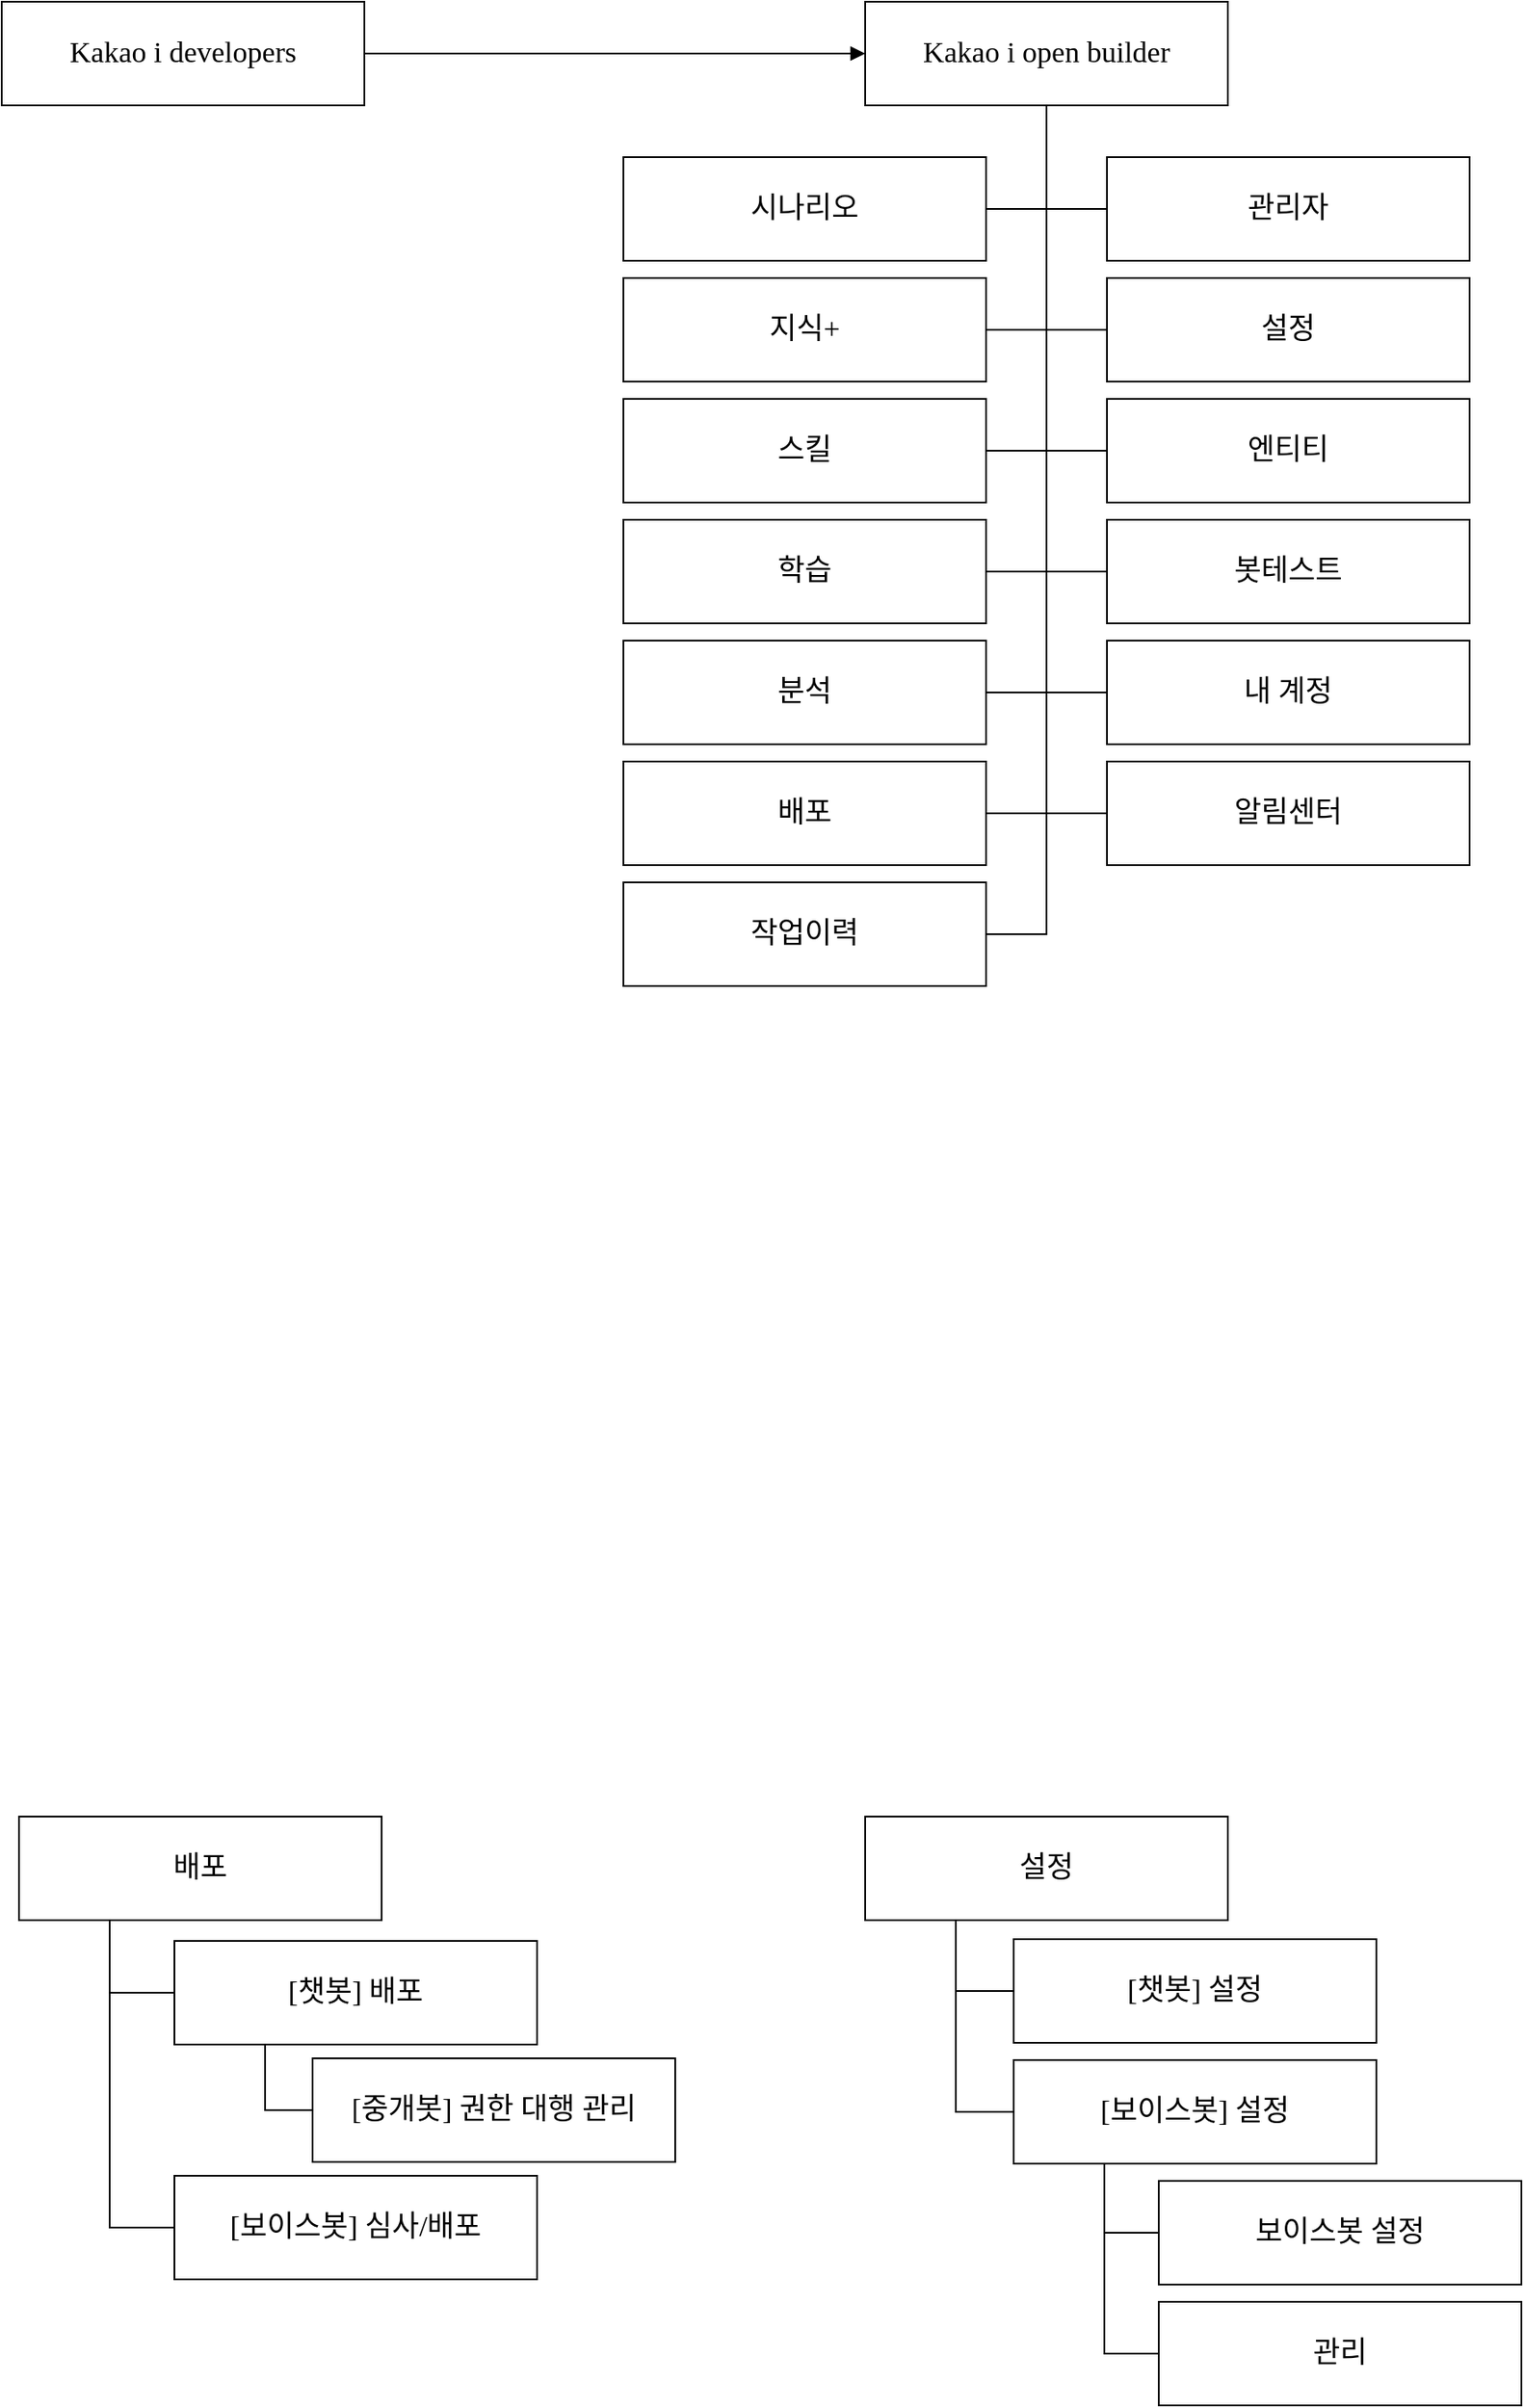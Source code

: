 <mxfile version="10.7.1" type="github"><diagram id="oRVQdRAx0qsAmOMMxVm2" name="Page-1"><mxGraphModel dx="1645" dy="912" grid="1" gridSize="10" guides="1" tooltips="1" connect="1" arrows="1" fold="1" page="1" pageScale="1" pageWidth="827" pageHeight="1169" math="0" shadow="0"><root><mxCell id="0"/><mxCell id="1" parent="0"/><mxCell id="0agNBl0zZX1pPAYlAShE-59" style="edgeStyle=orthogonalEdgeStyle;rounded=0;orthogonalLoop=1;jettySize=auto;html=1;exitX=1;exitY=0.5;exitDx=0;exitDy=0;entryX=0;entryY=0.5;entryDx=0;entryDy=0;endArrow=block;endFill=1;fontFamily=Verdana;fontSize=17;" edge="1" parent="1" source="0agNBl0zZX1pPAYlAShE-5" target="0agNBl0zZX1pPAYlAShE-6"><mxGeometry relative="1" as="geometry"/></mxCell><mxCell id="0agNBl0zZX1pPAYlAShE-5" value="Kakao i developers" style="rounded=0;whiteSpace=wrap;html=1;fontFamily=Verdana;fontSize=17;" vertex="1" parent="1"><mxGeometry x="30" y="30" width="210" height="60" as="geometry"/></mxCell><mxCell id="0agNBl0zZX1pPAYlAShE-60" style="edgeStyle=orthogonalEdgeStyle;rounded=0;orthogonalLoop=1;jettySize=auto;html=1;exitX=0.5;exitY=1;exitDx=0;exitDy=0;entryX=1;entryY=0.5;entryDx=0;entryDy=0;endArrow=none;endFill=0;fontFamily=Verdana;fontSize=17;" edge="1" parent="1" source="0agNBl0zZX1pPAYlAShE-6" target="0agNBl0zZX1pPAYlAShE-7"><mxGeometry relative="1" as="geometry"/></mxCell><mxCell id="0agNBl0zZX1pPAYlAShE-61" style="edgeStyle=orthogonalEdgeStyle;rounded=0;orthogonalLoop=1;jettySize=auto;html=1;exitX=0.5;exitY=1;exitDx=0;exitDy=0;entryX=0;entryY=0.5;entryDx=0;entryDy=0;endArrow=none;endFill=0;fontFamily=Verdana;fontSize=17;" edge="1" parent="1" source="0agNBl0zZX1pPAYlAShE-6" target="0agNBl0zZX1pPAYlAShE-14"><mxGeometry relative="1" as="geometry"/></mxCell><mxCell id="0agNBl0zZX1pPAYlAShE-62" style="edgeStyle=orthogonalEdgeStyle;rounded=0;orthogonalLoop=1;jettySize=auto;html=1;exitX=0.5;exitY=1;exitDx=0;exitDy=0;entryX=1;entryY=0.5;entryDx=0;entryDy=0;endArrow=none;endFill=0;fontFamily=Verdana;fontSize=17;" edge="1" parent="1" source="0agNBl0zZX1pPAYlAShE-6" target="0agNBl0zZX1pPAYlAShE-8"><mxGeometry relative="1" as="geometry"/></mxCell><mxCell id="0agNBl0zZX1pPAYlAShE-63" style="edgeStyle=orthogonalEdgeStyle;rounded=0;orthogonalLoop=1;jettySize=auto;html=1;exitX=0.5;exitY=1;exitDx=0;exitDy=0;entryX=0;entryY=0.5;entryDx=0;entryDy=0;endArrow=none;endFill=0;fontFamily=Verdana;fontSize=17;" edge="1" parent="1" source="0agNBl0zZX1pPAYlAShE-6" target="0agNBl0zZX1pPAYlAShE-15"><mxGeometry relative="1" as="geometry"/></mxCell><mxCell id="0agNBl0zZX1pPAYlAShE-64" style="edgeStyle=orthogonalEdgeStyle;rounded=0;orthogonalLoop=1;jettySize=auto;html=1;exitX=0.5;exitY=1;exitDx=0;exitDy=0;entryX=1;entryY=0.5;entryDx=0;entryDy=0;endArrow=none;endFill=0;fontFamily=Verdana;fontSize=17;" edge="1" parent="1" source="0agNBl0zZX1pPAYlAShE-6" target="0agNBl0zZX1pPAYlAShE-9"><mxGeometry relative="1" as="geometry"/></mxCell><mxCell id="0agNBl0zZX1pPAYlAShE-65" style="edgeStyle=orthogonalEdgeStyle;rounded=0;orthogonalLoop=1;jettySize=auto;html=1;exitX=0.5;exitY=1;exitDx=0;exitDy=0;entryX=0;entryY=0.5;entryDx=0;entryDy=0;endArrow=none;endFill=0;fontFamily=Verdana;fontSize=17;" edge="1" parent="1" source="0agNBl0zZX1pPAYlAShE-6" target="0agNBl0zZX1pPAYlAShE-17"><mxGeometry relative="1" as="geometry"/></mxCell><mxCell id="0agNBl0zZX1pPAYlAShE-66" style="edgeStyle=orthogonalEdgeStyle;rounded=0;orthogonalLoop=1;jettySize=auto;html=1;exitX=0.5;exitY=1;exitDx=0;exitDy=0;entryX=1;entryY=0.5;entryDx=0;entryDy=0;endArrow=none;endFill=0;fontFamily=Verdana;fontSize=17;" edge="1" parent="1" source="0agNBl0zZX1pPAYlAShE-6" target="0agNBl0zZX1pPAYlAShE-10"><mxGeometry relative="1" as="geometry"/></mxCell><mxCell id="0agNBl0zZX1pPAYlAShE-67" style="edgeStyle=orthogonalEdgeStyle;rounded=0;orthogonalLoop=1;jettySize=auto;html=1;exitX=0.5;exitY=1;exitDx=0;exitDy=0;entryX=0;entryY=0.5;entryDx=0;entryDy=0;endArrow=none;endFill=0;fontFamily=Verdana;fontSize=17;" edge="1" parent="1" source="0agNBl0zZX1pPAYlAShE-6" target="0agNBl0zZX1pPAYlAShE-18"><mxGeometry relative="1" as="geometry"/></mxCell><mxCell id="0agNBl0zZX1pPAYlAShE-68" style="edgeStyle=orthogonalEdgeStyle;rounded=0;orthogonalLoop=1;jettySize=auto;html=1;exitX=0.5;exitY=1;exitDx=0;exitDy=0;entryX=1;entryY=0.5;entryDx=0;entryDy=0;endArrow=none;endFill=0;fontFamily=Verdana;fontSize=17;" edge="1" parent="1" source="0agNBl0zZX1pPAYlAShE-6" target="0agNBl0zZX1pPAYlAShE-11"><mxGeometry relative="1" as="geometry"/></mxCell><mxCell id="0agNBl0zZX1pPAYlAShE-69" style="edgeStyle=orthogonalEdgeStyle;rounded=0;orthogonalLoop=1;jettySize=auto;html=1;exitX=0.5;exitY=1;exitDx=0;exitDy=0;entryX=0;entryY=0.5;entryDx=0;entryDy=0;endArrow=none;endFill=0;fontFamily=Verdana;fontSize=17;" edge="1" parent="1" source="0agNBl0zZX1pPAYlAShE-6" target="0agNBl0zZX1pPAYlAShE-19"><mxGeometry relative="1" as="geometry"/></mxCell><mxCell id="0agNBl0zZX1pPAYlAShE-70" style="edgeStyle=orthogonalEdgeStyle;rounded=0;orthogonalLoop=1;jettySize=auto;html=1;exitX=0.5;exitY=1;exitDx=0;exitDy=0;entryX=1;entryY=0.5;entryDx=0;entryDy=0;endArrow=none;endFill=0;fontFamily=Verdana;fontSize=17;" edge="1" parent="1" source="0agNBl0zZX1pPAYlAShE-6" target="0agNBl0zZX1pPAYlAShE-12"><mxGeometry relative="1" as="geometry"/></mxCell><mxCell id="0agNBl0zZX1pPAYlAShE-71" style="edgeStyle=orthogonalEdgeStyle;rounded=0;orthogonalLoop=1;jettySize=auto;html=1;exitX=0.5;exitY=1;exitDx=0;exitDy=0;entryX=0;entryY=0.5;entryDx=0;entryDy=0;endArrow=none;endFill=0;fontFamily=Verdana;fontSize=17;" edge="1" parent="1" source="0agNBl0zZX1pPAYlAShE-6" target="0agNBl0zZX1pPAYlAShE-20"><mxGeometry relative="1" as="geometry"/></mxCell><mxCell id="0agNBl0zZX1pPAYlAShE-72" style="edgeStyle=orthogonalEdgeStyle;rounded=0;orthogonalLoop=1;jettySize=auto;html=1;exitX=0.5;exitY=1;exitDx=0;exitDy=0;entryX=1;entryY=0.5;entryDx=0;entryDy=0;endArrow=none;endFill=0;fontFamily=Verdana;fontSize=17;" edge="1" parent="1" source="0agNBl0zZX1pPAYlAShE-6" target="0agNBl0zZX1pPAYlAShE-13"><mxGeometry relative="1" as="geometry"/></mxCell><mxCell id="0agNBl0zZX1pPAYlAShE-6" value="Kakao i open builder" style="rounded=0;whiteSpace=wrap;html=1;fontFamily=Verdana;fontSize=17;" vertex="1" parent="1"><mxGeometry x="530" y="30" width="210" height="60" as="geometry"/></mxCell><mxCell id="0agNBl0zZX1pPAYlAShE-7" value="시나리오&lt;br style=&quot;font-size: 17px;&quot;&gt;" style="rounded=0;whiteSpace=wrap;html=1;fontFamily=Verdana;fontSize=17;" vertex="1" parent="1"><mxGeometry x="390" y="120" width="210" height="60" as="geometry"/></mxCell><mxCell id="0agNBl0zZX1pPAYlAShE-8" value="지식+&lt;br style=&quot;font-size: 17px&quot;&gt;" style="rounded=0;whiteSpace=wrap;html=1;fontFamily=Verdana;fontSize=17;" vertex="1" parent="1"><mxGeometry x="390" y="190" width="210" height="60" as="geometry"/></mxCell><mxCell id="0agNBl0zZX1pPAYlAShE-9" value="스킬&lt;br style=&quot;font-size: 17px&quot;&gt;" style="rounded=0;whiteSpace=wrap;html=1;fontFamily=Verdana;fontSize=17;" vertex="1" parent="1"><mxGeometry x="390" y="260" width="210" height="60" as="geometry"/></mxCell><mxCell id="0agNBl0zZX1pPAYlAShE-10" value="학습&lt;br style=&quot;font-size: 17px&quot;&gt;" style="rounded=0;whiteSpace=wrap;html=1;fontFamily=Verdana;fontSize=17;" vertex="1" parent="1"><mxGeometry x="390" y="330" width="210" height="60" as="geometry"/></mxCell><mxCell id="0agNBl0zZX1pPAYlAShE-11" value="분석&lt;br style=&quot;font-size: 17px&quot;&gt;" style="rounded=0;whiteSpace=wrap;html=1;fontFamily=Verdana;fontSize=17;" vertex="1" parent="1"><mxGeometry x="390" y="400" width="210" height="60" as="geometry"/></mxCell><mxCell id="0agNBl0zZX1pPAYlAShE-12" value="배포&lt;br style=&quot;font-size: 17px&quot;&gt;" style="rounded=0;whiteSpace=wrap;html=1;fontFamily=Verdana;fontSize=17;" vertex="1" parent="1"><mxGeometry x="390" y="470" width="210" height="60" as="geometry"/></mxCell><mxCell id="0agNBl0zZX1pPAYlAShE-13" value="작업이력&lt;br style=&quot;font-size: 17px&quot;&gt;" style="rounded=0;whiteSpace=wrap;html=1;fontFamily=Verdana;fontSize=17;" vertex="1" parent="1"><mxGeometry x="390" y="540" width="210" height="60" as="geometry"/></mxCell><mxCell id="0agNBl0zZX1pPAYlAShE-14" value="관리자&lt;br style=&quot;font-size: 17px&quot;&gt;" style="rounded=0;whiteSpace=wrap;html=1;fontFamily=Verdana;fontSize=17;" vertex="1" parent="1"><mxGeometry x="670" y="120" width="210" height="60" as="geometry"/></mxCell><mxCell id="0agNBl0zZX1pPAYlAShE-15" value="설정&lt;br style=&quot;font-size: 17px&quot;&gt;" style="rounded=0;whiteSpace=wrap;html=1;fontFamily=Verdana;fontSize=17;" vertex="1" parent="1"><mxGeometry x="670" y="190" width="210" height="60" as="geometry"/></mxCell><mxCell id="0agNBl0zZX1pPAYlAShE-17" value="엔티티&lt;br style=&quot;font-size: 17px&quot;&gt;" style="rounded=0;whiteSpace=wrap;html=1;fontFamily=Verdana;fontSize=17;" vertex="1" parent="1"><mxGeometry x="670" y="260" width="210" height="60" as="geometry"/></mxCell><mxCell id="0agNBl0zZX1pPAYlAShE-18" value="봇테스트&lt;br style=&quot;font-size: 17px&quot;&gt;" style="rounded=0;whiteSpace=wrap;html=1;fontFamily=Verdana;fontSize=17;" vertex="1" parent="1"><mxGeometry x="670" y="330" width="210" height="60" as="geometry"/></mxCell><mxCell id="0agNBl0zZX1pPAYlAShE-19" value="내 계정&lt;br style=&quot;font-size: 17px&quot;&gt;" style="rounded=0;whiteSpace=wrap;html=1;fontFamily=Verdana;fontSize=17;" vertex="1" parent="1"><mxGeometry x="670" y="400" width="210" height="60" as="geometry"/></mxCell><mxCell id="0agNBl0zZX1pPAYlAShE-20" value="알림센터&lt;br style=&quot;font-size: 17px&quot;&gt;" style="rounded=0;whiteSpace=wrap;html=1;fontFamily=Verdana;fontSize=17;" vertex="1" parent="1"><mxGeometry x="670" y="470" width="210" height="60" as="geometry"/></mxCell><mxCell id="0agNBl0zZX1pPAYlAShE-51" style="edgeStyle=orthogonalEdgeStyle;rounded=0;orthogonalLoop=1;jettySize=auto;html=1;exitX=0.25;exitY=1;exitDx=0;exitDy=0;entryX=0;entryY=0.5;entryDx=0;entryDy=0;endArrow=none;endFill=0;fontFamily=Verdana;fontSize=17;" edge="1" parent="1" source="0agNBl0zZX1pPAYlAShE-27" target="0agNBl0zZX1pPAYlAShE-28"><mxGeometry relative="1" as="geometry"/></mxCell><mxCell id="0agNBl0zZX1pPAYlAShE-27" value="[챗봇] 배포&lt;br style=&quot;font-size: 17px&quot;&gt;" style="rounded=0;whiteSpace=wrap;html=1;fontFamily=Verdana;fontSize=17;" vertex="1" parent="1"><mxGeometry x="130" y="1153" width="210" height="60" as="geometry"/></mxCell><mxCell id="0agNBl0zZX1pPAYlAShE-28" value="[중개봇] 권한 대행 관리&lt;br style=&quot;font-size: 17px&quot;&gt;" style="rounded=0;whiteSpace=wrap;html=1;fontFamily=Verdana;fontSize=17;" vertex="1" parent="1"><mxGeometry x="210" y="1221" width="210" height="60" as="geometry"/></mxCell><mxCell id="0agNBl0zZX1pPAYlAShE-55" style="edgeStyle=orthogonalEdgeStyle;rounded=0;orthogonalLoop=1;jettySize=auto;html=1;exitX=0.25;exitY=1;exitDx=0;exitDy=0;entryX=0;entryY=0.5;entryDx=0;entryDy=0;endArrow=none;endFill=0;fontFamily=Verdana;fontSize=17;" edge="1" parent="1" source="0agNBl0zZX1pPAYlAShE-29" target="0agNBl0zZX1pPAYlAShE-30"><mxGeometry relative="1" as="geometry"/></mxCell><mxCell id="0agNBl0zZX1pPAYlAShE-58" style="edgeStyle=orthogonalEdgeStyle;rounded=0;orthogonalLoop=1;jettySize=auto;html=1;exitX=0.25;exitY=1;exitDx=0;exitDy=0;entryX=0;entryY=0.5;entryDx=0;entryDy=0;endArrow=none;endFill=0;fontFamily=Verdana;fontSize=17;" edge="1" parent="1" source="0agNBl0zZX1pPAYlAShE-29" target="0agNBl0zZX1pPAYlAShE-31"><mxGeometry relative="1" as="geometry"/></mxCell><mxCell id="0agNBl0zZX1pPAYlAShE-29" value="[보이스봇] 설정&lt;br style=&quot;font-size: 17px&quot;&gt;" style="rounded=0;whiteSpace=wrap;html=1;fontFamily=Verdana;fontSize=17;" vertex="1" parent="1"><mxGeometry x="616" y="1222" width="210" height="60" as="geometry"/></mxCell><mxCell id="0agNBl0zZX1pPAYlAShE-30" value="보이스봇 설정&lt;br style=&quot;font-size: 17px&quot;&gt;" style="rounded=0;whiteSpace=wrap;html=1;fontFamily=Verdana;fontSize=17;" vertex="1" parent="1"><mxGeometry x="700" y="1292" width="210" height="60" as="geometry"/></mxCell><mxCell id="0agNBl0zZX1pPAYlAShE-31" value="관리&lt;br style=&quot;font-size: 17px&quot;&gt;" style="rounded=0;whiteSpace=wrap;html=1;fontFamily=Verdana;fontSize=17;" vertex="1" parent="1"><mxGeometry x="700" y="1362" width="210" height="60" as="geometry"/></mxCell><mxCell id="0agNBl0zZX1pPAYlAShE-32" value="[챗봇] 설정&lt;br style=&quot;font-size: 17px&quot;&gt;" style="rounded=0;whiteSpace=wrap;html=1;fontFamily=Verdana;fontSize=17;" vertex="1" parent="1"><mxGeometry x="616" y="1152" width="210" height="60" as="geometry"/></mxCell><mxCell id="0agNBl0zZX1pPAYlAShE-53" style="edgeStyle=orthogonalEdgeStyle;rounded=0;orthogonalLoop=1;jettySize=auto;html=1;exitX=0.25;exitY=1;exitDx=0;exitDy=0;entryX=0;entryY=0.5;entryDx=0;entryDy=0;endArrow=none;endFill=0;fontFamily=Verdana;fontSize=17;" edge="1" parent="1" source="0agNBl0zZX1pPAYlAShE-33" target="0agNBl0zZX1pPAYlAShE-32"><mxGeometry relative="1" as="geometry"/></mxCell><mxCell id="0agNBl0zZX1pPAYlAShE-54" style="edgeStyle=orthogonalEdgeStyle;rounded=0;orthogonalLoop=1;jettySize=auto;html=1;exitX=0.25;exitY=1;exitDx=0;exitDy=0;endArrow=none;endFill=0;fontFamily=Verdana;fontSize=17;entryX=0;entryY=0.5;entryDx=0;entryDy=0;" edge="1" parent="1" source="0agNBl0zZX1pPAYlAShE-33" target="0agNBl0zZX1pPAYlAShE-29"><mxGeometry relative="1" as="geometry"><mxPoint x="590" y="1271" as="targetPoint"/></mxGeometry></mxCell><mxCell id="0agNBl0zZX1pPAYlAShE-33" value="설정&lt;br style=&quot;font-size: 17px&quot;&gt;" style="rounded=0;whiteSpace=wrap;html=1;fontFamily=Verdana;fontSize=17;" vertex="1" parent="1"><mxGeometry x="530" y="1081" width="210" height="60" as="geometry"/></mxCell><mxCell id="0agNBl0zZX1pPAYlAShE-36" value="[보이스봇] 심사/배포&lt;br style=&quot;font-size: 17px&quot;&gt;" style="rounded=0;whiteSpace=wrap;html=1;fontFamily=Verdana;fontSize=17;" vertex="1" parent="1"><mxGeometry x="130" y="1289" width="210" height="60" as="geometry"/></mxCell><mxCell id="0agNBl0zZX1pPAYlAShE-50" style="edgeStyle=orthogonalEdgeStyle;rounded=0;orthogonalLoop=1;jettySize=auto;html=1;exitX=0.25;exitY=1;exitDx=0;exitDy=0;entryX=0;entryY=0.5;entryDx=0;entryDy=0;endArrow=none;endFill=0;fontFamily=Verdana;fontSize=17;" edge="1" parent="1" source="0agNBl0zZX1pPAYlAShE-37" target="0agNBl0zZX1pPAYlAShE-27"><mxGeometry relative="1" as="geometry"/></mxCell><mxCell id="0agNBl0zZX1pPAYlAShE-52" style="edgeStyle=orthogonalEdgeStyle;rounded=0;orthogonalLoop=1;jettySize=auto;html=1;exitX=0.25;exitY=1;exitDx=0;exitDy=0;entryX=0;entryY=0.5;entryDx=0;entryDy=0;endArrow=none;endFill=0;fontFamily=Verdana;fontSize=17;" edge="1" parent="1" source="0agNBl0zZX1pPAYlAShE-37" target="0agNBl0zZX1pPAYlAShE-36"><mxGeometry relative="1" as="geometry"/></mxCell><mxCell id="0agNBl0zZX1pPAYlAShE-37" value="배포&lt;br style=&quot;font-size: 17px&quot;&gt;" style="rounded=0;whiteSpace=wrap;html=1;fontFamily=Verdana;fontSize=17;" vertex="1" parent="1"><mxGeometry x="40" y="1081" width="210" height="60" as="geometry"/></mxCell></root></mxGraphModel></diagram></mxfile>